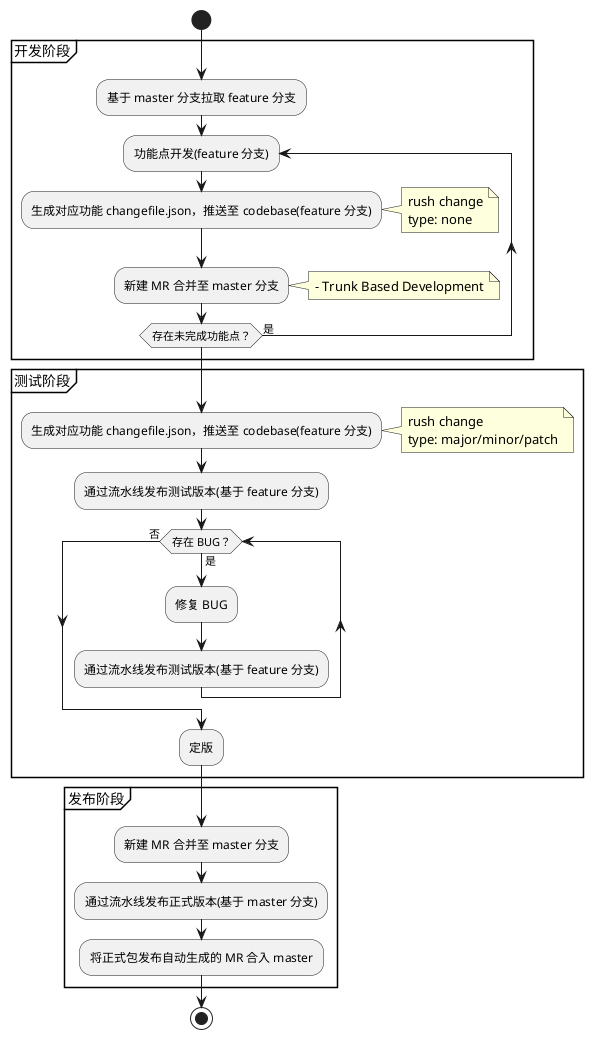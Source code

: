 
@startuml
start
partition 开发阶段 {
  :基于 master 分支拉取 feature 分支;
  repeat :功能点开发(feature 分支);
  :生成对应功能 changefile.json，推送至 codebase(feature 分支);
  note right
  rush change
  type: none
  end note
  :新建 MR 合并至 master 分支;
  note right
  - Trunk Based Development
  end note
  repeat while(存在未完成功能点？) is (是)
}
partition 测试阶段 {
  :生成对应功能 changefile.json，推送至 codebase(feature 分支);
  note right
  rush change
  type: major/minor/patch
  end note
  :通过流水线发布测试版本(基于 feature 分支);
  while(存在 BUG？) is (是)
  :修复 BUG;
  :通过流水线发布测试版本(基于 feature 分支);
  end while(否)
  :定版;
}
partition 发布阶段 {
  :新建 MR 合并至 master 分支;
  :通过流水线发布正式版本(基于 master 分支);
  :将正式包发布自动生成的 MR 合入 master;
}
stop
@enduml
